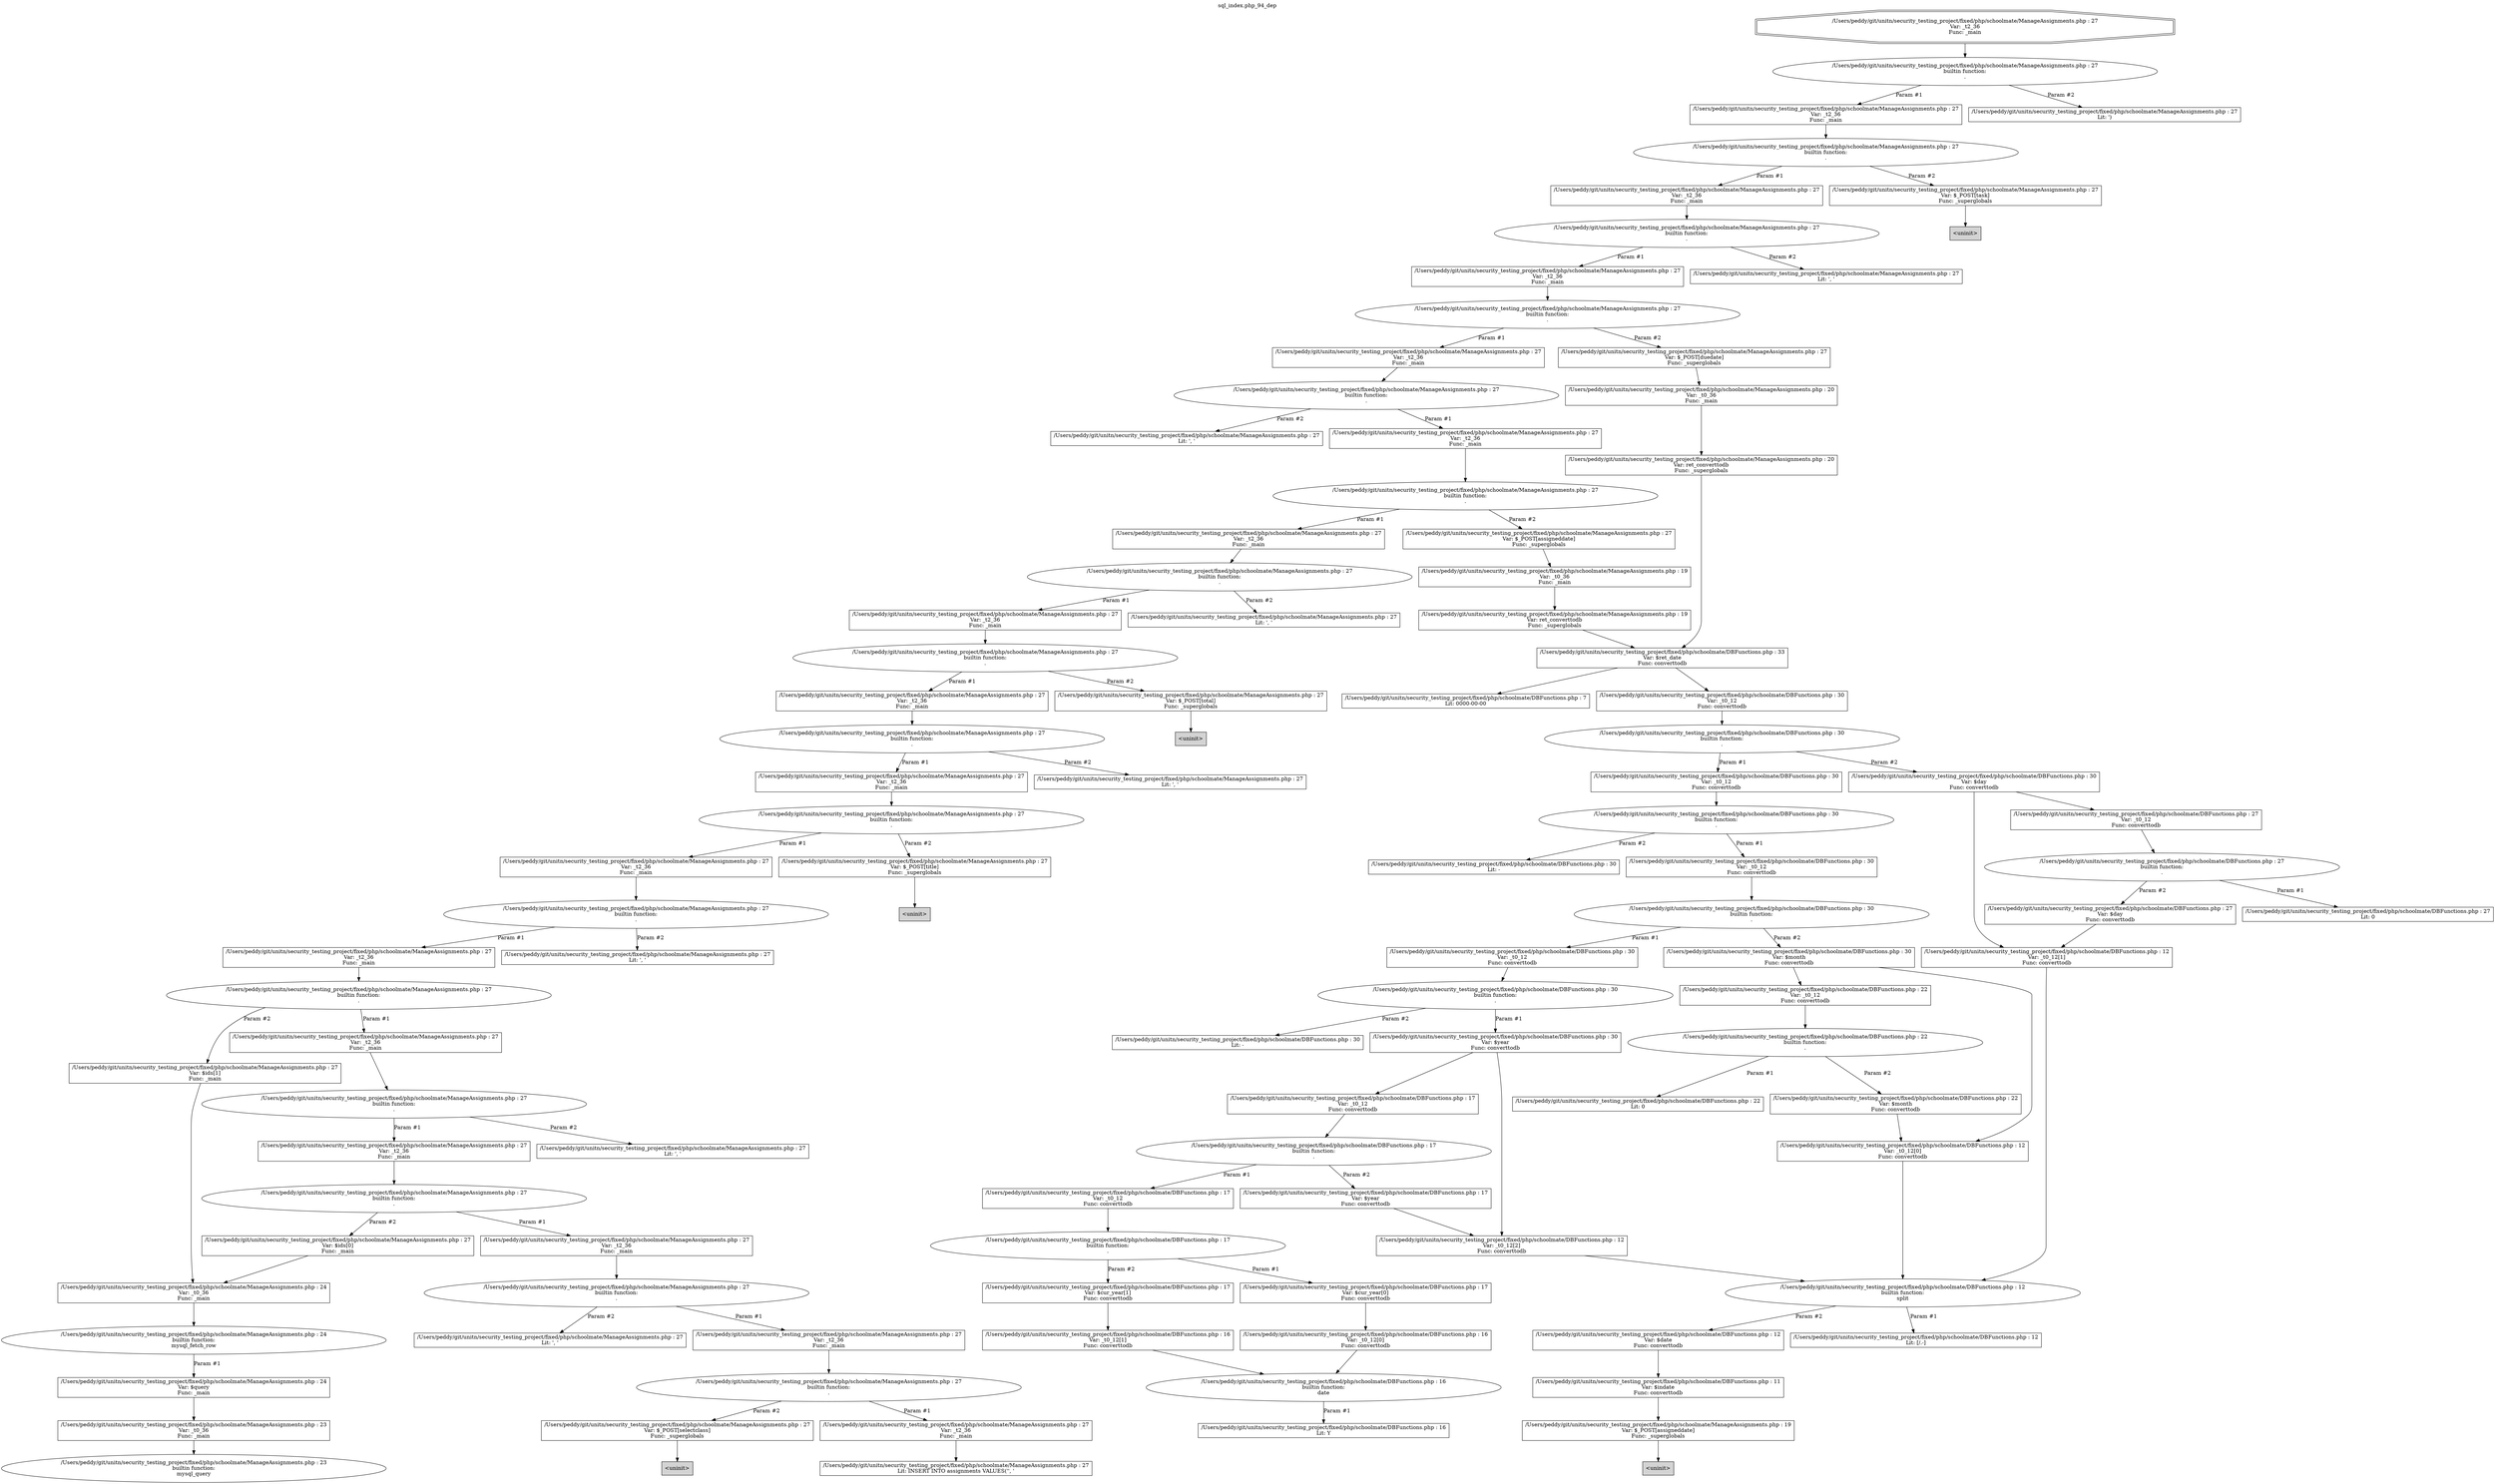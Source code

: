 digraph cfg {
  label="sql_index.php_94_dep";
  labelloc=t;
  n1 [shape=doubleoctagon, label="/Users/peddy/git/unitn/security_testing_project/fixed/php/schoolmate/ManageAssignments.php : 27\nVar: _t2_36\nFunc: _main\n"];
  n2 [shape=ellipse, label="/Users/peddy/git/unitn/security_testing_project/fixed/php/schoolmate/ManageAssignments.php : 27\nbuiltin function:\n.\n"];
  n3 [shape=box, label="/Users/peddy/git/unitn/security_testing_project/fixed/php/schoolmate/ManageAssignments.php : 27\nVar: _t2_36\nFunc: _main\n"];
  n4 [shape=ellipse, label="/Users/peddy/git/unitn/security_testing_project/fixed/php/schoolmate/ManageAssignments.php : 27\nbuiltin function:\n.\n"];
  n5 [shape=box, label="/Users/peddy/git/unitn/security_testing_project/fixed/php/schoolmate/ManageAssignments.php : 27\nVar: _t2_36\nFunc: _main\n"];
  n6 [shape=ellipse, label="/Users/peddy/git/unitn/security_testing_project/fixed/php/schoolmate/ManageAssignments.php : 27\nbuiltin function:\n.\n"];
  n7 [shape=box, label="/Users/peddy/git/unitn/security_testing_project/fixed/php/schoolmate/ManageAssignments.php : 27\nVar: _t2_36\nFunc: _main\n"];
  n8 [shape=ellipse, label="/Users/peddy/git/unitn/security_testing_project/fixed/php/schoolmate/ManageAssignments.php : 27\nbuiltin function:\n.\n"];
  n9 [shape=box, label="/Users/peddy/git/unitn/security_testing_project/fixed/php/schoolmate/ManageAssignments.php : 27\nVar: _t2_36\nFunc: _main\n"];
  n10 [shape=ellipse, label="/Users/peddy/git/unitn/security_testing_project/fixed/php/schoolmate/ManageAssignments.php : 27\nbuiltin function:\n.\n"];
  n11 [shape=box, label="/Users/peddy/git/unitn/security_testing_project/fixed/php/schoolmate/ManageAssignments.php : 27\nVar: _t2_36\nFunc: _main\n"];
  n12 [shape=ellipse, label="/Users/peddy/git/unitn/security_testing_project/fixed/php/schoolmate/ManageAssignments.php : 27\nbuiltin function:\n.\n"];
  n13 [shape=box, label="/Users/peddy/git/unitn/security_testing_project/fixed/php/schoolmate/ManageAssignments.php : 27\nVar: _t2_36\nFunc: _main\n"];
  n14 [shape=ellipse, label="/Users/peddy/git/unitn/security_testing_project/fixed/php/schoolmate/ManageAssignments.php : 27\nbuiltin function:\n.\n"];
  n15 [shape=box, label="/Users/peddy/git/unitn/security_testing_project/fixed/php/schoolmate/ManageAssignments.php : 27\nVar: _t2_36\nFunc: _main\n"];
  n16 [shape=ellipse, label="/Users/peddy/git/unitn/security_testing_project/fixed/php/schoolmate/ManageAssignments.php : 27\nbuiltin function:\n.\n"];
  n17 [shape=box, label="/Users/peddy/git/unitn/security_testing_project/fixed/php/schoolmate/ManageAssignments.php : 27\nVar: _t2_36\nFunc: _main\n"];
  n18 [shape=ellipse, label="/Users/peddy/git/unitn/security_testing_project/fixed/php/schoolmate/ManageAssignments.php : 27\nbuiltin function:\n.\n"];
  n19 [shape=box, label="/Users/peddy/git/unitn/security_testing_project/fixed/php/schoolmate/ManageAssignments.php : 27\nVar: _t2_36\nFunc: _main\n"];
  n20 [shape=ellipse, label="/Users/peddy/git/unitn/security_testing_project/fixed/php/schoolmate/ManageAssignments.php : 27\nbuiltin function:\n.\n"];
  n21 [shape=box, label="/Users/peddy/git/unitn/security_testing_project/fixed/php/schoolmate/ManageAssignments.php : 27\nVar: _t2_36\nFunc: _main\n"];
  n22 [shape=ellipse, label="/Users/peddy/git/unitn/security_testing_project/fixed/php/schoolmate/ManageAssignments.php : 27\nbuiltin function:\n.\n"];
  n23 [shape=box, label="/Users/peddy/git/unitn/security_testing_project/fixed/php/schoolmate/ManageAssignments.php : 27\nVar: _t2_36\nFunc: _main\n"];
  n24 [shape=ellipse, label="/Users/peddy/git/unitn/security_testing_project/fixed/php/schoolmate/ManageAssignments.php : 27\nbuiltin function:\n.\n"];
  n25 [shape=box, label="/Users/peddy/git/unitn/security_testing_project/fixed/php/schoolmate/ManageAssignments.php : 27\nVar: _t2_36\nFunc: _main\n"];
  n26 [shape=ellipse, label="/Users/peddy/git/unitn/security_testing_project/fixed/php/schoolmate/ManageAssignments.php : 27\nbuiltin function:\n.\n"];
  n27 [shape=box, label="/Users/peddy/git/unitn/security_testing_project/fixed/php/schoolmate/ManageAssignments.php : 27\nVar: _t2_36\nFunc: _main\n"];
  n28 [shape=ellipse, label="/Users/peddy/git/unitn/security_testing_project/fixed/php/schoolmate/ManageAssignments.php : 27\nbuiltin function:\n.\n"];
  n29 [shape=box, label="/Users/peddy/git/unitn/security_testing_project/fixed/php/schoolmate/ManageAssignments.php : 27\nVar: _t2_36\nFunc: _main\n"];
  n30 [shape=ellipse, label="/Users/peddy/git/unitn/security_testing_project/fixed/php/schoolmate/ManageAssignments.php : 27\nbuiltin function:\n.\n"];
  n31 [shape=box, label="/Users/peddy/git/unitn/security_testing_project/fixed/php/schoolmate/ManageAssignments.php : 27\nVar: _t2_36\nFunc: _main\n"];
  n32 [shape=ellipse, label="/Users/peddy/git/unitn/security_testing_project/fixed/php/schoolmate/ManageAssignments.php : 27\nbuiltin function:\n.\n"];
  n33 [shape=box, label="/Users/peddy/git/unitn/security_testing_project/fixed/php/schoolmate/ManageAssignments.php : 27\nVar: _t2_36\nFunc: _main\n"];
  n34 [shape=box, label="/Users/peddy/git/unitn/security_testing_project/fixed/php/schoolmate/ManageAssignments.php : 27\nLit: INSERT INTO assignments VALUES('', '\n"];
  n35 [shape=box, label="/Users/peddy/git/unitn/security_testing_project/fixed/php/schoolmate/ManageAssignments.php : 27\nVar: $_POST[selectclass]\nFunc: _superglobals\n"];
  n36 [shape=box, label="<uninit>",style=filled];
  n37 [shape=box, label="/Users/peddy/git/unitn/security_testing_project/fixed/php/schoolmate/ManageAssignments.php : 27\nLit: ', '\n"];
  n38 [shape=box, label="/Users/peddy/git/unitn/security_testing_project/fixed/php/schoolmate/ManageAssignments.php : 27\nVar: $ids[0]\nFunc: _main\n"];
  n39 [shape=box, label="/Users/peddy/git/unitn/security_testing_project/fixed/php/schoolmate/ManageAssignments.php : 24\nVar: _t0_36\nFunc: _main\n"];
  n40 [shape=ellipse, label="/Users/peddy/git/unitn/security_testing_project/fixed/php/schoolmate/ManageAssignments.php : 24\nbuiltin function:\nmysql_fetch_row\n"];
  n41 [shape=box, label="/Users/peddy/git/unitn/security_testing_project/fixed/php/schoolmate/ManageAssignments.php : 24\nVar: $query\nFunc: _main\n"];
  n42 [shape=box, label="/Users/peddy/git/unitn/security_testing_project/fixed/php/schoolmate/ManageAssignments.php : 23\nVar: _t0_36\nFunc: _main\n"];
  n43 [shape=ellipse, label="/Users/peddy/git/unitn/security_testing_project/fixed/php/schoolmate/ManageAssignments.php : 23\nbuiltin function:\nmysql_query\n"];
  n44 [shape=box, label="/Users/peddy/git/unitn/security_testing_project/fixed/php/schoolmate/ManageAssignments.php : 27\nLit: ', '\n"];
  n45 [shape=box, label="/Users/peddy/git/unitn/security_testing_project/fixed/php/schoolmate/ManageAssignments.php : 27\nVar: $ids[1]\nFunc: _main\n"];
  n46 [shape=box, label="/Users/peddy/git/unitn/security_testing_project/fixed/php/schoolmate/ManageAssignments.php : 27\nLit: ', '\n"];
  n47 [shape=box, label="/Users/peddy/git/unitn/security_testing_project/fixed/php/schoolmate/ManageAssignments.php : 27\nVar: $_POST[title]\nFunc: _superglobals\n"];
  n48 [shape=box, label="<uninit>",style=filled];
  n49 [shape=box, label="/Users/peddy/git/unitn/security_testing_project/fixed/php/schoolmate/ManageAssignments.php : 27\nLit: ', '\n"];
  n50 [shape=box, label="/Users/peddy/git/unitn/security_testing_project/fixed/php/schoolmate/ManageAssignments.php : 27\nVar: $_POST[total]\nFunc: _superglobals\n"];
  n51 [shape=box, label="<uninit>",style=filled];
  n52 [shape=box, label="/Users/peddy/git/unitn/security_testing_project/fixed/php/schoolmate/ManageAssignments.php : 27\nLit: ', '\n"];
  n53 [shape=box, label="/Users/peddy/git/unitn/security_testing_project/fixed/php/schoolmate/ManageAssignments.php : 27\nVar: $_POST[assigneddate]\nFunc: _superglobals\n"];
  n54 [shape=box, label="/Users/peddy/git/unitn/security_testing_project/fixed/php/schoolmate/ManageAssignments.php : 19\nVar: _t0_36\nFunc: _main\n"];
  n55 [shape=box, label="/Users/peddy/git/unitn/security_testing_project/fixed/php/schoolmate/ManageAssignments.php : 19\nVar: ret_converttodb\nFunc: _superglobals\n"];
  n56 [shape=box, label="/Users/peddy/git/unitn/security_testing_project/fixed/php/schoolmate/DBFunctions.php : 33\nVar: $ret_date\nFunc: converttodb\n"];
  n57 [shape=box, label="/Users/peddy/git/unitn/security_testing_project/fixed/php/schoolmate/DBFunctions.php : 7\nLit: 0000-00-00\n"];
  n58 [shape=box, label="/Users/peddy/git/unitn/security_testing_project/fixed/php/schoolmate/DBFunctions.php : 30\nVar: _t0_12\nFunc: converttodb\n"];
  n59 [shape=ellipse, label="/Users/peddy/git/unitn/security_testing_project/fixed/php/schoolmate/DBFunctions.php : 30\nbuiltin function:\n.\n"];
  n60 [shape=box, label="/Users/peddy/git/unitn/security_testing_project/fixed/php/schoolmate/DBFunctions.php : 30\nVar: _t0_12\nFunc: converttodb\n"];
  n61 [shape=ellipse, label="/Users/peddy/git/unitn/security_testing_project/fixed/php/schoolmate/DBFunctions.php : 30\nbuiltin function:\n.\n"];
  n62 [shape=box, label="/Users/peddy/git/unitn/security_testing_project/fixed/php/schoolmate/DBFunctions.php : 30\nVar: _t0_12\nFunc: converttodb\n"];
  n63 [shape=ellipse, label="/Users/peddy/git/unitn/security_testing_project/fixed/php/schoolmate/DBFunctions.php : 30\nbuiltin function:\n.\n"];
  n64 [shape=box, label="/Users/peddy/git/unitn/security_testing_project/fixed/php/schoolmate/DBFunctions.php : 30\nVar: _t0_12\nFunc: converttodb\n"];
  n65 [shape=ellipse, label="/Users/peddy/git/unitn/security_testing_project/fixed/php/schoolmate/DBFunctions.php : 30\nbuiltin function:\n.\n"];
  n66 [shape=box, label="/Users/peddy/git/unitn/security_testing_project/fixed/php/schoolmate/DBFunctions.php : 30\nVar: $year\nFunc: converttodb\n"];
  n67 [shape=box, label="/Users/peddy/git/unitn/security_testing_project/fixed/php/schoolmate/DBFunctions.php : 12\nVar: _t0_12[2]\nFunc: converttodb\n"];
  n68 [shape=ellipse, label="/Users/peddy/git/unitn/security_testing_project/fixed/php/schoolmate/DBFunctions.php : 12\nbuiltin function:\nsplit\n"];
  n69 [shape=box, label="/Users/peddy/git/unitn/security_testing_project/fixed/php/schoolmate/DBFunctions.php : 12\nLit: [/.-]\n"];
  n70 [shape=box, label="/Users/peddy/git/unitn/security_testing_project/fixed/php/schoolmate/DBFunctions.php : 12\nVar: $date\nFunc: converttodb\n"];
  n71 [shape=box, label="/Users/peddy/git/unitn/security_testing_project/fixed/php/schoolmate/DBFunctions.php : 11\nVar: $indate\nFunc: converttodb\n"];
  n72 [shape=box, label="/Users/peddy/git/unitn/security_testing_project/fixed/php/schoolmate/ManageAssignments.php : 19\nVar: $_POST[assigneddate]\nFunc: _superglobals\n"];
  n73 [shape=box, label="<uninit>",style=filled];
  n74 [shape=box, label="/Users/peddy/git/unitn/security_testing_project/fixed/php/schoolmate/DBFunctions.php : 17\nVar: _t0_12\nFunc: converttodb\n"];
  n75 [shape=ellipse, label="/Users/peddy/git/unitn/security_testing_project/fixed/php/schoolmate/DBFunctions.php : 17\nbuiltin function:\n.\n"];
  n76 [shape=box, label="/Users/peddy/git/unitn/security_testing_project/fixed/php/schoolmate/DBFunctions.php : 17\nVar: _t0_12\nFunc: converttodb\n"];
  n77 [shape=ellipse, label="/Users/peddy/git/unitn/security_testing_project/fixed/php/schoolmate/DBFunctions.php : 17\nbuiltin function:\n.\n"];
  n78 [shape=box, label="/Users/peddy/git/unitn/security_testing_project/fixed/php/schoolmate/DBFunctions.php : 17\nVar: $cur_year[0]\nFunc: converttodb\n"];
  n79 [shape=box, label="/Users/peddy/git/unitn/security_testing_project/fixed/php/schoolmate/DBFunctions.php : 16\nVar: _t0_12[0]\nFunc: converttodb\n"];
  n80 [shape=ellipse, label="/Users/peddy/git/unitn/security_testing_project/fixed/php/schoolmate/DBFunctions.php : 16\nbuiltin function:\ndate\n"];
  n81 [shape=box, label="/Users/peddy/git/unitn/security_testing_project/fixed/php/schoolmate/DBFunctions.php : 16\nLit: Y\n"];
  n82 [shape=box, label="/Users/peddy/git/unitn/security_testing_project/fixed/php/schoolmate/DBFunctions.php : 17\nVar: $cur_year[1]\nFunc: converttodb\n"];
  n83 [shape=box, label="/Users/peddy/git/unitn/security_testing_project/fixed/php/schoolmate/DBFunctions.php : 16\nVar: _t0_12[1]\nFunc: converttodb\n"];
  n84 [shape=box, label="/Users/peddy/git/unitn/security_testing_project/fixed/php/schoolmate/DBFunctions.php : 17\nVar: $year\nFunc: converttodb\n"];
  n85 [shape=box, label="/Users/peddy/git/unitn/security_testing_project/fixed/php/schoolmate/DBFunctions.php : 30\nLit: -\n"];
  n86 [shape=box, label="/Users/peddy/git/unitn/security_testing_project/fixed/php/schoolmate/DBFunctions.php : 30\nVar: $month\nFunc: converttodb\n"];
  n87 [shape=box, label="/Users/peddy/git/unitn/security_testing_project/fixed/php/schoolmate/DBFunctions.php : 22\nVar: _t0_12\nFunc: converttodb\n"];
  n88 [shape=ellipse, label="/Users/peddy/git/unitn/security_testing_project/fixed/php/schoolmate/DBFunctions.php : 22\nbuiltin function:\n.\n"];
  n89 [shape=box, label="/Users/peddy/git/unitn/security_testing_project/fixed/php/schoolmate/DBFunctions.php : 22\nLit: 0\n"];
  n90 [shape=box, label="/Users/peddy/git/unitn/security_testing_project/fixed/php/schoolmate/DBFunctions.php : 22\nVar: $month\nFunc: converttodb\n"];
  n91 [shape=box, label="/Users/peddy/git/unitn/security_testing_project/fixed/php/schoolmate/DBFunctions.php : 12\nVar: _t0_12[0]\nFunc: converttodb\n"];
  n92 [shape=box, label="/Users/peddy/git/unitn/security_testing_project/fixed/php/schoolmate/DBFunctions.php : 30\nLit: -\n"];
  n93 [shape=box, label="/Users/peddy/git/unitn/security_testing_project/fixed/php/schoolmate/DBFunctions.php : 30\nVar: $day\nFunc: converttodb\n"];
  n94 [shape=box, label="/Users/peddy/git/unitn/security_testing_project/fixed/php/schoolmate/DBFunctions.php : 12\nVar: _t0_12[1]\nFunc: converttodb\n"];
  n95 [shape=box, label="/Users/peddy/git/unitn/security_testing_project/fixed/php/schoolmate/DBFunctions.php : 27\nVar: _t0_12\nFunc: converttodb\n"];
  n96 [shape=ellipse, label="/Users/peddy/git/unitn/security_testing_project/fixed/php/schoolmate/DBFunctions.php : 27\nbuiltin function:\n.\n"];
  n97 [shape=box, label="/Users/peddy/git/unitn/security_testing_project/fixed/php/schoolmate/DBFunctions.php : 27\nLit: 0\n"];
  n98 [shape=box, label="/Users/peddy/git/unitn/security_testing_project/fixed/php/schoolmate/DBFunctions.php : 27\nVar: $day\nFunc: converttodb\n"];
  n99 [shape=box, label="/Users/peddy/git/unitn/security_testing_project/fixed/php/schoolmate/ManageAssignments.php : 27\nLit: ', '\n"];
  n100 [shape=box, label="/Users/peddy/git/unitn/security_testing_project/fixed/php/schoolmate/ManageAssignments.php : 27\nVar: $_POST[duedate]\nFunc: _superglobals\n"];
  n101 [shape=box, label="/Users/peddy/git/unitn/security_testing_project/fixed/php/schoolmate/ManageAssignments.php : 20\nVar: _t0_36\nFunc: _main\n"];
  n102 [shape=box, label="/Users/peddy/git/unitn/security_testing_project/fixed/php/schoolmate/ManageAssignments.php : 20\nVar: ret_converttodb\nFunc: _superglobals\n"];
  n103 [shape=box, label="/Users/peddy/git/unitn/security_testing_project/fixed/php/schoolmate/ManageAssignments.php : 27\nLit: ', '\n"];
  n104 [shape=box, label="/Users/peddy/git/unitn/security_testing_project/fixed/php/schoolmate/ManageAssignments.php : 27\nVar: $_POST[task]\nFunc: _superglobals\n"];
  n105 [shape=box, label="<uninit>",style=filled];
  n106 [shape=box, label="/Users/peddy/git/unitn/security_testing_project/fixed/php/schoolmate/ManageAssignments.php : 27\nLit: ')\n"];
  n1 -> n2;
  n3 -> n4;
  n5 -> n6;
  n7 -> n8;
  n9 -> n10;
  n11 -> n12;
  n13 -> n14;
  n15 -> n16;
  n17 -> n18;
  n19 -> n20;
  n21 -> n22;
  n23 -> n24;
  n25 -> n26;
  n27 -> n28;
  n29 -> n30;
  n31 -> n32;
  n33 -> n34;
  n32 -> n33[label="Param #1"];
  n32 -> n35[label="Param #2"];
  n35 -> n36;
  n30 -> n31[label="Param #1"];
  n30 -> n37[label="Param #2"];
  n28 -> n29[label="Param #1"];
  n28 -> n38[label="Param #2"];
  n39 -> n40;
  n42 -> n43;
  n41 -> n42;
  n40 -> n41[label="Param #1"];
  n38 -> n39;
  n26 -> n27[label="Param #1"];
  n26 -> n44[label="Param #2"];
  n24 -> n25[label="Param #1"];
  n24 -> n45[label="Param #2"];
  n45 -> n39;
  n22 -> n23[label="Param #1"];
  n22 -> n46[label="Param #2"];
  n20 -> n21[label="Param #1"];
  n20 -> n47[label="Param #2"];
  n47 -> n48;
  n18 -> n19[label="Param #1"];
  n18 -> n49[label="Param #2"];
  n16 -> n17[label="Param #1"];
  n16 -> n50[label="Param #2"];
  n50 -> n51;
  n14 -> n15[label="Param #1"];
  n14 -> n52[label="Param #2"];
  n12 -> n13[label="Param #1"];
  n12 -> n53[label="Param #2"];
  n56 -> n57;
  n56 -> n58;
  n58 -> n59;
  n60 -> n61;
  n62 -> n63;
  n64 -> n65;
  n67 -> n68;
  n68 -> n69[label="Param #1"];
  n68 -> n70[label="Param #2"];
  n72 -> n73;
  n71 -> n72;
  n70 -> n71;
  n66 -> n67;
  n66 -> n74;
  n74 -> n75;
  n76 -> n77;
  n79 -> n80;
  n80 -> n81[label="Param #1"];
  n78 -> n79;
  n77 -> n78[label="Param #1"];
  n77 -> n82[label="Param #2"];
  n83 -> n80;
  n82 -> n83;
  n75 -> n76[label="Param #1"];
  n75 -> n84[label="Param #2"];
  n84 -> n67;
  n65 -> n66[label="Param #1"];
  n65 -> n85[label="Param #2"];
  n63 -> n64[label="Param #1"];
  n63 -> n86[label="Param #2"];
  n87 -> n88;
  n88 -> n89[label="Param #1"];
  n88 -> n90[label="Param #2"];
  n91 -> n68;
  n90 -> n91;
  n86 -> n87;
  n86 -> n91;
  n61 -> n62[label="Param #1"];
  n61 -> n92[label="Param #2"];
  n59 -> n60[label="Param #1"];
  n59 -> n93[label="Param #2"];
  n94 -> n68;
  n93 -> n94;
  n93 -> n95;
  n95 -> n96;
  n96 -> n97[label="Param #1"];
  n96 -> n98[label="Param #2"];
  n98 -> n94;
  n55 -> n56;
  n54 -> n55;
  n53 -> n54;
  n10 -> n11[label="Param #1"];
  n10 -> n99[label="Param #2"];
  n8 -> n9[label="Param #1"];
  n8 -> n100[label="Param #2"];
  n102 -> n56;
  n101 -> n102;
  n100 -> n101;
  n6 -> n7[label="Param #1"];
  n6 -> n103[label="Param #2"];
  n4 -> n5[label="Param #1"];
  n4 -> n104[label="Param #2"];
  n104 -> n105;
  n2 -> n3[label="Param #1"];
  n2 -> n106[label="Param #2"];
}
